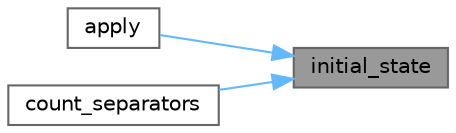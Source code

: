 digraph "initial_state"
{
 // LATEX_PDF_SIZE
  bgcolor="transparent";
  edge [fontname=Helvetica,fontsize=10,labelfontname=Helvetica,labelfontsize=10];
  node [fontname=Helvetica,fontsize=10,shape=box,height=0.2,width=0.4];
  rankdir="RL";
  Node1 [id="Node000001",label="initial_state",height=0.2,width=0.4,color="gray40", fillcolor="grey60", style="filled", fontcolor="black",tooltip=" "];
  Node1 -> Node2 [id="edge1_Node000001_Node000002",dir="back",color="steelblue1",style="solid",tooltip=" "];
  Node2 [id="Node000002",label="apply",height=0.2,width=0.4,color="grey40", fillcolor="white", style="filled",URL="$classdetail_1_1digit__grouping.html#a92811a082cdee6ced2b07a83084abf27",tooltip=" "];
  Node1 -> Node3 [id="edge2_Node000001_Node000003",dir="back",color="steelblue1",style="solid",tooltip=" "];
  Node3 [id="Node000003",label="count_separators",height=0.2,width=0.4,color="grey40", fillcolor="white", style="filled",URL="$classdetail_1_1digit__grouping.html#aaeafece7bb3d9abd5a984d442be73c6e",tooltip=" "];
}
